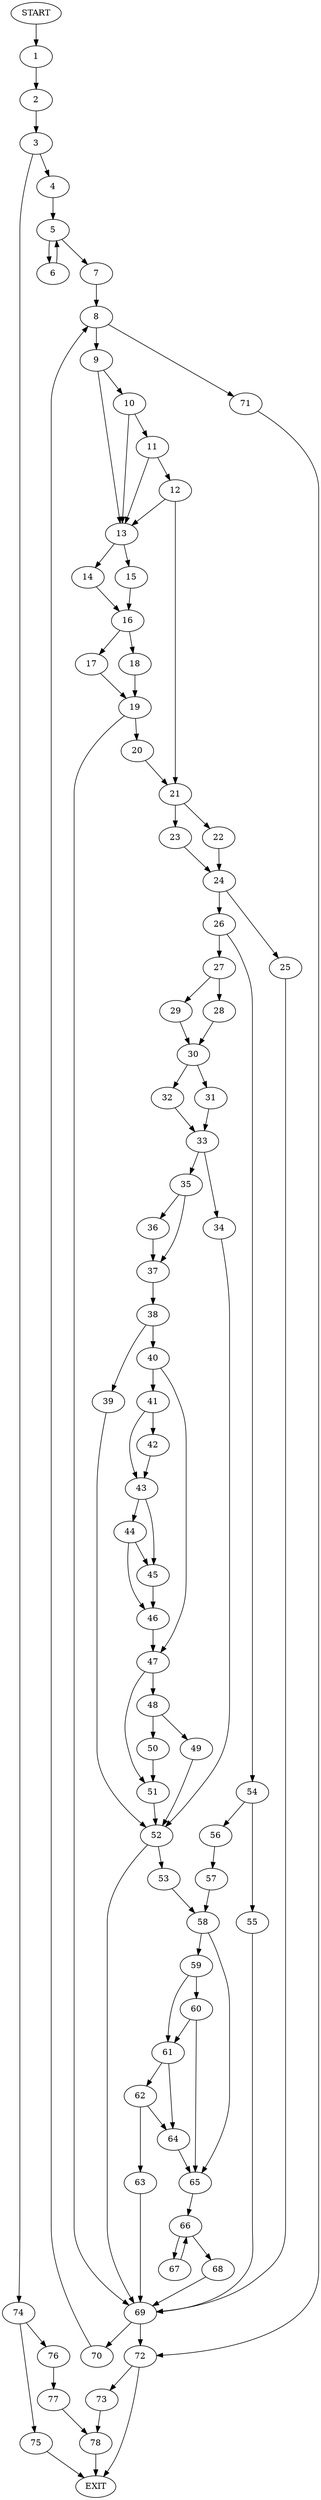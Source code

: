 digraph { 
0 [label="START"];
1;
2;
3;
4;
5;
6;
7;
8;
9;
10;
11;
12;
13;
14;
15;
16;
17;
18;
19;
20;
21;
22;
23;
24;
25;
26;
27;
28;
29;
30;
31;
32;
33;
34;
35;
36;
37;
38;
39;
40;
41;
42;
43;
44;
45;
46;
47;
48;
49;
50;
51;
52;
53;
54;
55;
56;
57;
58;
59;
60;
61;
62;
63;
64;
65;
66;
67;
68;
69;
70;
71;
72;
73;
74;
75;
76;
77;
78;
79[label="EXIT"];
0 -> 1;
1 -> 2;
2 -> 3;
3 -> 4;
3 -> 74;
4 -> 5;
5 -> 6;
5 -> 7;
6 -> 5;
7 -> 8;
8 -> 9;
8 -> 71;
9 -> 13;
9 -> 10;
10 -> 13;
10 -> 11;
11 -> 13;
11 -> 12;
12 -> 13;
12 -> 21;
13 -> 14;
13 -> 15;
14 -> 16;
15 -> 16;
16 -> 17;
16 -> 18;
17 -> 19;
18 -> 19;
19 -> 69;
19 -> 20;
20 -> 21;
21 -> 22;
21 -> 23;
22 -> 24;
23 -> 24;
24 -> 26;
24 -> 25;
25 -> 69;
26 -> 27;
26 -> 54;
27 -> 28;
27 -> 29;
28 -> 30;
29 -> 30;
30 -> 31;
30 -> 32;
31 -> 33;
32 -> 33;
33 -> 34;
33 -> 35;
34 -> 52;
35 -> 36;
35 -> 37;
36 -> 37;
37 -> 38;
38 -> 39;
38 -> 40;
39 -> 52;
40 -> 47;
40 -> 41;
41 -> 42;
41 -> 43;
42 -> 43;
43 -> 45;
43 -> 44;
44 -> 45;
44 -> 46;
45 -> 46;
46 -> 47;
47 -> 48;
47 -> 51;
48 -> 49;
48 -> 50;
49 -> 52;
50 -> 51;
51 -> 52;
52 -> 69;
52 -> 53;
53 -> 58;
54 -> 56;
54 -> 55;
55 -> 69;
56 -> 57;
57 -> 58;
58 -> 65;
58 -> 59;
59 -> 61;
59 -> 60;
60 -> 61;
60 -> 65;
61 -> 64;
61 -> 62;
62 -> 63;
62 -> 64;
63 -> 69;
64 -> 65;
65 -> 66;
66 -> 67;
66 -> 68;
67 -> 66;
68 -> 69;
69 -> 72;
69 -> 70;
70 -> 8;
71 -> 72;
72 -> 79;
72 -> 73;
73 -> 78;
74 -> 76;
74 -> 75;
75 -> 79;
76 -> 77;
77 -> 78;
78 -> 79;
}